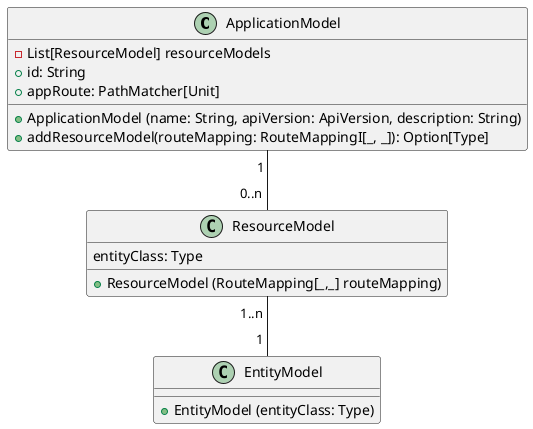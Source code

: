 @startuml

class ApplicationModel {
  +ApplicationModel (name: String, apiVersion: ApiVersion, description: String)
  -List[ResourceModel] resourceModels
  +addResourceModel(routeMapping: RouteMappingI[_, _]): Option[Type]
  +id: String
  +appRoute: PathMatcher[Unit]
}

class ResourceModel {
  +ResourceModel (RouteMapping[_,_] routeMapping)
  entityClass: Type
}

class EntityModel {
  +EntityModel (entityClass: Type)
}

ApplicationModel "1 " -- "0..n " ResourceModel
ResourceModel "1..n " -- "1 " EntityModel

@enduml